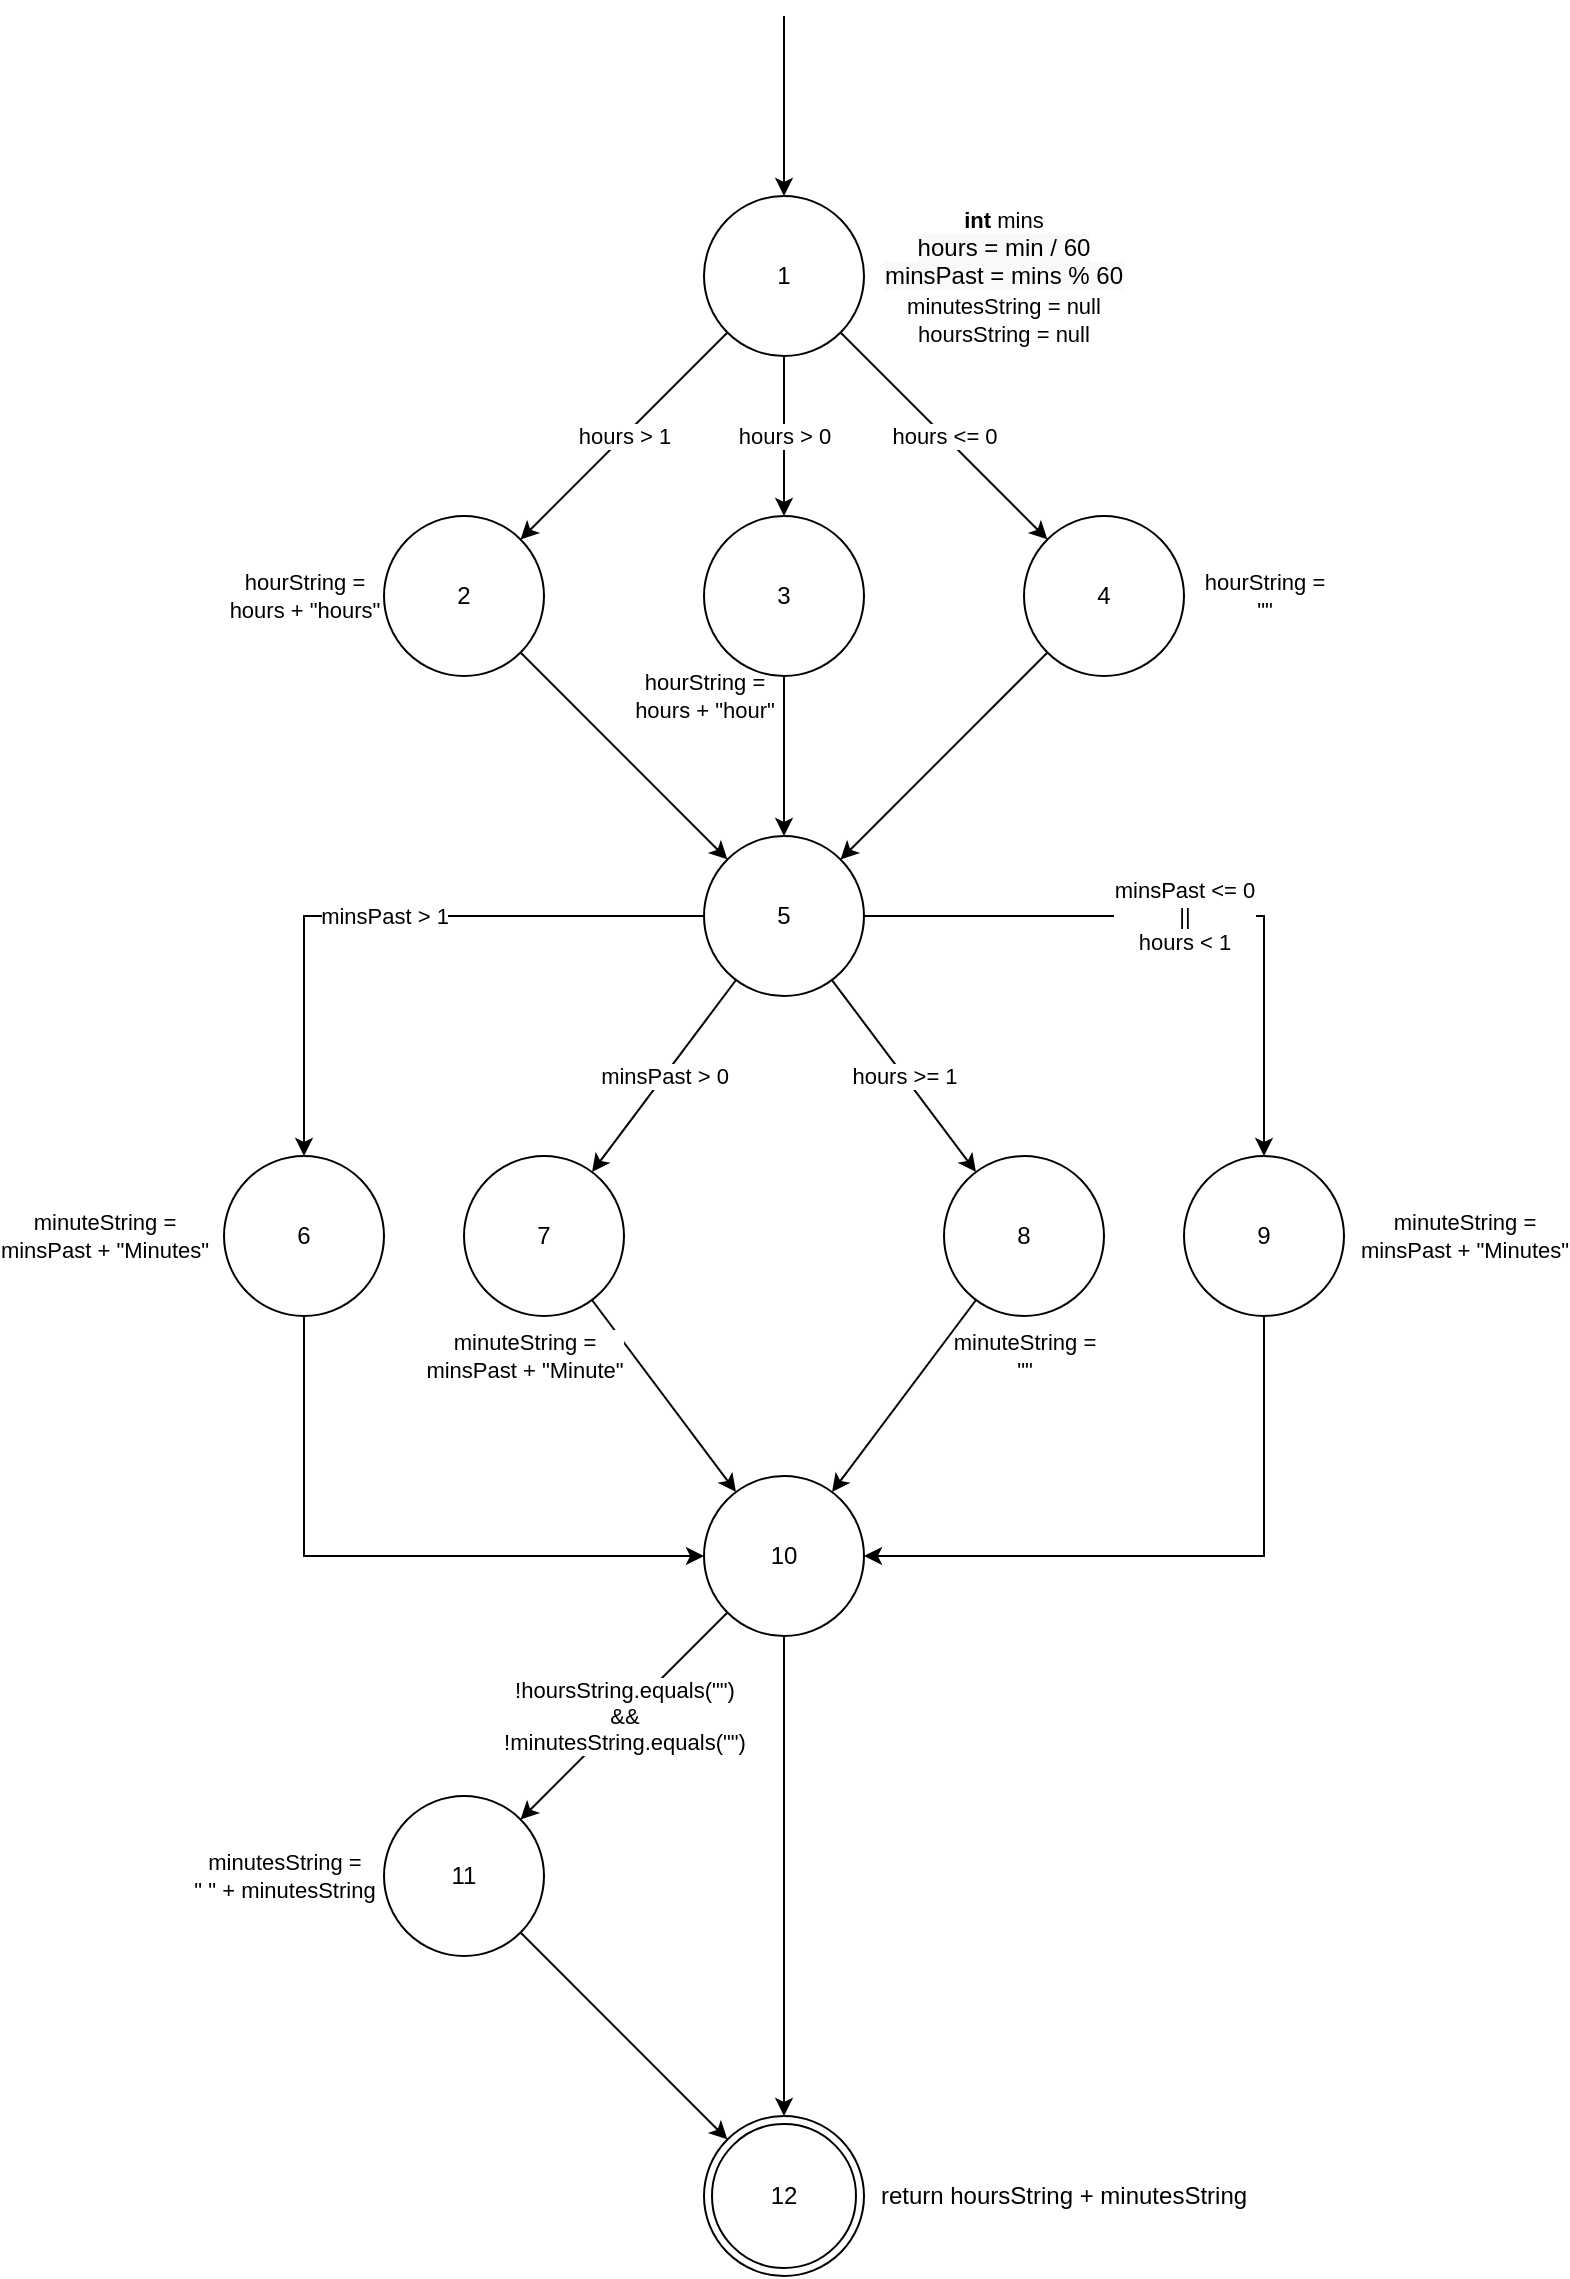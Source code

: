 <mxfile version="14.4.4" type="github">
  <diagram id="soXnBCgZx24ZNJJZUYAm" name="Page-1">
    <mxGraphModel dx="1422" dy="747" grid="1" gridSize="10" guides="1" tooltips="1" connect="1" arrows="1" fold="1" page="1" pageScale="1" pageWidth="827" pageHeight="1169" math="0" shadow="0">
      <root>
        <mxCell id="0" />
        <mxCell id="1" parent="0" />
        <mxCell id="wIiQLc5AUW_qyTt2X6kA-1" value="hours &amp;gt; 1" style="rounded=0;orthogonalLoop=1;jettySize=auto;html=1;" parent="1" source="wIiQLc5AUW_qyTt2X6kA-4" target="wIiQLc5AUW_qyTt2X6kA-6" edge="1">
          <mxGeometry relative="1" as="geometry" />
        </mxCell>
        <mxCell id="wIiQLc5AUW_qyTt2X6kA-2" value="hours &amp;gt; 0" style="edgeStyle=none;rounded=0;orthogonalLoop=1;jettySize=auto;html=1;" parent="1" source="wIiQLc5AUW_qyTt2X6kA-4" target="wIiQLc5AUW_qyTt2X6kA-8" edge="1">
          <mxGeometry relative="1" as="geometry" />
        </mxCell>
        <mxCell id="wIiQLc5AUW_qyTt2X6kA-3" value="hours &amp;lt;= 0" style="edgeStyle=none;rounded=0;orthogonalLoop=1;jettySize=auto;html=1;" parent="1" source="wIiQLc5AUW_qyTt2X6kA-4" target="wIiQLc5AUW_qyTt2X6kA-10" edge="1">
          <mxGeometry relative="1" as="geometry" />
        </mxCell>
        <mxCell id="wIiQLc5AUW_qyTt2X6kA-4" value="1" style="ellipse;whiteSpace=wrap;html=1;aspect=fixed;" parent="1" vertex="1">
          <mxGeometry x="380" y="100" width="80" height="80" as="geometry" />
        </mxCell>
        <mxCell id="wIiQLc5AUW_qyTt2X6kA-5" value="&lt;span style=&quot;font-family: &amp;#34;helvetica&amp;#34;&quot;&gt;hourString =&lt;/span&gt;&lt;br style=&quot;background-color: rgb(248 , 249 , 250) ; font-family: &amp;#34;helvetica&amp;#34;&quot;&gt;&lt;span style=&quot;font-family: &amp;#34;helvetica&amp;#34;&quot;&gt;hours + &quot;hours&quot;&lt;/span&gt;" style="edgeStyle=none;rounded=0;orthogonalLoop=1;jettySize=auto;html=1;" parent="1" source="wIiQLc5AUW_qyTt2X6kA-6" target="wIiQLc5AUW_qyTt2X6kA-16" edge="1">
          <mxGeometry x="-1" y="-112" relative="1" as="geometry">
            <mxPoint x="-29" y="-107" as="offset" />
          </mxGeometry>
        </mxCell>
        <mxCell id="wIiQLc5AUW_qyTt2X6kA-6" value="2" style="ellipse;whiteSpace=wrap;html=1;aspect=fixed;" parent="1" vertex="1">
          <mxGeometry x="220" y="260" width="80" height="80" as="geometry" />
        </mxCell>
        <mxCell id="wIiQLc5AUW_qyTt2X6kA-7" value="hourString =&lt;br&gt;hours + &quot;hour&quot;" style="edgeStyle=none;rounded=0;orthogonalLoop=1;jettySize=auto;html=1;" parent="1" source="wIiQLc5AUW_qyTt2X6kA-8" target="wIiQLc5AUW_qyTt2X6kA-16" edge="1">
          <mxGeometry x="-0.75" y="-40" relative="1" as="geometry">
            <mxPoint as="offset" />
          </mxGeometry>
        </mxCell>
        <mxCell id="wIiQLc5AUW_qyTt2X6kA-8" value="3" style="ellipse;whiteSpace=wrap;html=1;aspect=fixed;" parent="1" vertex="1">
          <mxGeometry x="380" y="260" width="80" height="80" as="geometry" />
        </mxCell>
        <mxCell id="wIiQLc5AUW_qyTt2X6kA-9" value="&lt;span style=&quot;font-family: &amp;#34;helvetica&amp;#34;&quot;&gt;hourString =&lt;/span&gt;&lt;br style=&quot;background-color: rgb(248 , 249 , 250) ; font-family: &amp;#34;helvetica&amp;#34;&quot;&gt;&lt;span style=&quot;font-family: &amp;#34;helvetica&amp;#34;&quot;&gt;&quot;&quot;&lt;/span&gt;" style="edgeStyle=none;rounded=0;orthogonalLoop=1;jettySize=auto;html=1;" parent="1" source="wIiQLc5AUW_qyTt2X6kA-10" target="wIiQLc5AUW_qyTt2X6kA-16" edge="1">
          <mxGeometry x="-1" y="112" relative="1" as="geometry">
            <mxPoint x="29" y="-107" as="offset" />
          </mxGeometry>
        </mxCell>
        <mxCell id="wIiQLc5AUW_qyTt2X6kA-10" value="4" style="ellipse;whiteSpace=wrap;html=1;aspect=fixed;" parent="1" vertex="1">
          <mxGeometry x="540" y="260" width="80" height="80" as="geometry" />
        </mxCell>
        <mxCell id="wIiQLc5AUW_qyTt2X6kA-11" value="" style="endArrow=classic;html=1;entryX=0.5;entryY=0;entryDx=0;entryDy=0;" parent="1" target="wIiQLc5AUW_qyTt2X6kA-4" edge="1">
          <mxGeometry x="-0.111" width="50" height="50" relative="1" as="geometry">
            <mxPoint x="420" y="10" as="sourcePoint" />
            <mxPoint x="340" y="80" as="targetPoint" />
            <mxPoint as="offset" />
          </mxGeometry>
        </mxCell>
        <mxCell id="wIiQLc5AUW_qyTt2X6kA-12" value="hours &amp;gt;= 1" style="edgeStyle=none;rounded=0;orthogonalLoop=1;jettySize=auto;html=1;" parent="1" source="wIiQLc5AUW_qyTt2X6kA-16" target="wIiQLc5AUW_qyTt2X6kA-22" edge="1">
          <mxGeometry relative="1" as="geometry" />
        </mxCell>
        <mxCell id="wIiQLc5AUW_qyTt2X6kA-13" value="minsPast &amp;lt;= 0&lt;br&gt;||&lt;br&gt;hours &amp;lt; 1" style="edgeStyle=orthogonalEdgeStyle;rounded=0;orthogonalLoop=1;jettySize=auto;html=1;" parent="1" source="wIiQLc5AUW_qyTt2X6kA-16" target="wIiQLc5AUW_qyTt2X6kA-24" edge="1">
          <mxGeometry relative="1" as="geometry" />
        </mxCell>
        <mxCell id="wIiQLc5AUW_qyTt2X6kA-14" value="minsPast &amp;gt; 1" style="edgeStyle=orthogonalEdgeStyle;rounded=0;orthogonalLoop=1;jettySize=auto;html=1;" parent="1" source="wIiQLc5AUW_qyTt2X6kA-16" target="wIiQLc5AUW_qyTt2X6kA-20" edge="1">
          <mxGeometry relative="1" as="geometry" />
        </mxCell>
        <mxCell id="wIiQLc5AUW_qyTt2X6kA-15" value="minsPast &amp;gt; 0" style="edgeStyle=none;rounded=0;orthogonalLoop=1;jettySize=auto;html=1;" parent="1" source="wIiQLc5AUW_qyTt2X6kA-16" target="wIiQLc5AUW_qyTt2X6kA-18" edge="1">
          <mxGeometry relative="1" as="geometry" />
        </mxCell>
        <mxCell id="wIiQLc5AUW_qyTt2X6kA-16" value="5" style="ellipse;whiteSpace=wrap;html=1;aspect=fixed;" parent="1" vertex="1">
          <mxGeometry x="380" y="420" width="80" height="80" as="geometry" />
        </mxCell>
        <mxCell id="wIiQLc5AUW_qyTt2X6kA-17" value="minuteString =&lt;br&gt;minsPast + &quot;Minute&quot;" style="edgeStyle=none;rounded=0;orthogonalLoop=1;jettySize=auto;html=1;" parent="1" source="wIiQLc5AUW_qyTt2X6kA-18" target="wIiQLc5AUW_qyTt2X6kA-27" edge="1">
          <mxGeometry x="-0.967" y="-44" relative="1" as="geometry">
            <mxPoint as="offset" />
          </mxGeometry>
        </mxCell>
        <mxCell id="wIiQLc5AUW_qyTt2X6kA-18" value="7" style="ellipse;whiteSpace=wrap;html=1;aspect=fixed;" parent="1" vertex="1">
          <mxGeometry x="260" y="580" width="80" height="80" as="geometry" />
        </mxCell>
        <mxCell id="wIiQLc5AUW_qyTt2X6kA-19" value="minuteString =&lt;br&gt;minsPast + &quot;Minutes&quot;" style="edgeStyle=orthogonalEdgeStyle;rounded=0;orthogonalLoop=1;jettySize=auto;html=1;" parent="1" source="wIiQLc5AUW_qyTt2X6kA-20" target="wIiQLc5AUW_qyTt2X6kA-27" edge="1">
          <mxGeometry x="-1" y="-108" relative="1" as="geometry">
            <Array as="points">
              <mxPoint x="180" y="780" />
            </Array>
            <mxPoint x="8" y="-40" as="offset" />
          </mxGeometry>
        </mxCell>
        <mxCell id="wIiQLc5AUW_qyTt2X6kA-20" value="6" style="ellipse;whiteSpace=wrap;html=1;aspect=fixed;" parent="1" vertex="1">
          <mxGeometry x="140" y="580" width="80" height="80" as="geometry" />
        </mxCell>
        <mxCell id="wIiQLc5AUW_qyTt2X6kA-21" value="minuteString =&lt;br&gt;&quot;&quot;" style="edgeStyle=none;rounded=0;orthogonalLoop=1;jettySize=auto;html=1;" parent="1" source="wIiQLc5AUW_qyTt2X6kA-22" target="wIiQLc5AUW_qyTt2X6kA-27" edge="1">
          <mxGeometry x="-0.867" y="36" relative="1" as="geometry">
            <mxPoint as="offset" />
          </mxGeometry>
        </mxCell>
        <mxCell id="wIiQLc5AUW_qyTt2X6kA-22" value="8" style="ellipse;whiteSpace=wrap;html=1;aspect=fixed;" parent="1" vertex="1">
          <mxGeometry x="500" y="580" width="80" height="80" as="geometry" />
        </mxCell>
        <mxCell id="wIiQLc5AUW_qyTt2X6kA-23" value="&lt;span&gt;minuteString =&lt;/span&gt;&lt;br style=&quot;background-color: rgb(248 , 249 , 250)&quot;&gt;&lt;span&gt;minsPast + &quot;Minutes&quot;&lt;/span&gt;" style="edgeStyle=orthogonalEdgeStyle;rounded=0;orthogonalLoop=1;jettySize=auto;html=1;" parent="1" source="wIiQLc5AUW_qyTt2X6kA-24" target="wIiQLc5AUW_qyTt2X6kA-27" edge="1">
          <mxGeometry x="-1" y="108" relative="1" as="geometry">
            <Array as="points">
              <mxPoint x="660" y="780" />
            </Array>
            <mxPoint x="-8" y="-40" as="offset" />
          </mxGeometry>
        </mxCell>
        <mxCell id="wIiQLc5AUW_qyTt2X6kA-24" value="9" style="ellipse;whiteSpace=wrap;html=1;aspect=fixed;" parent="1" vertex="1">
          <mxGeometry x="620" y="580" width="80" height="80" as="geometry" />
        </mxCell>
        <mxCell id="wIiQLc5AUW_qyTt2X6kA-25" value="!hoursString.equals(&quot;&quot;)&lt;br&gt;&amp;amp;&amp;amp;&lt;br&gt;!minutesString.equals(&quot;&quot;)" style="rounded=0;orthogonalLoop=1;jettySize=auto;html=1;" parent="1" source="wIiQLc5AUW_qyTt2X6kA-27" target="wIiQLc5AUW_qyTt2X6kA-29" edge="1">
          <mxGeometry relative="1" as="geometry" />
        </mxCell>
        <mxCell id="wIiQLc5AUW_qyTt2X6kA-26" style="edgeStyle=none;rounded=0;orthogonalLoop=1;jettySize=auto;html=1;" parent="1" source="wIiQLc5AUW_qyTt2X6kA-27" target="wIiQLc5AUW_qyTt2X6kA-30" edge="1">
          <mxGeometry relative="1" as="geometry" />
        </mxCell>
        <mxCell id="wIiQLc5AUW_qyTt2X6kA-27" value="10" style="ellipse;whiteSpace=wrap;html=1;aspect=fixed;" parent="1" vertex="1">
          <mxGeometry x="380" y="740" width="80" height="80" as="geometry" />
        </mxCell>
        <mxCell id="wIiQLc5AUW_qyTt2X6kA-28" value="minutesString =&lt;br&gt;&quot; &quot; + minutesString" style="edgeStyle=none;rounded=0;orthogonalLoop=1;jettySize=auto;html=1;" parent="1" source="wIiQLc5AUW_qyTt2X6kA-29" target="wIiQLc5AUW_qyTt2X6kA-30" edge="1">
          <mxGeometry x="-1" y="-122" relative="1" as="geometry">
            <mxPoint x="-32" y="-115" as="offset" />
          </mxGeometry>
        </mxCell>
        <mxCell id="wIiQLc5AUW_qyTt2X6kA-29" value="11" style="ellipse;whiteSpace=wrap;html=1;aspect=fixed;" parent="1" vertex="1">
          <mxGeometry x="220" y="900" width="80" height="80" as="geometry" />
        </mxCell>
        <mxCell id="wIiQLc5AUW_qyTt2X6kA-30" value="12" style="ellipse;shape=doubleEllipse;whiteSpace=wrap;html=1;aspect=fixed;" parent="1" vertex="1">
          <mxGeometry x="380" y="1060" width="80" height="80" as="geometry" />
        </mxCell>
        <mxCell id="wIiQLc5AUW_qyTt2X6kA-31" value="return hoursString + minutesString" style="text;html=1;strokeColor=none;fillColor=none;align=center;verticalAlign=middle;whiteSpace=wrap;rounded=0;" parent="1" vertex="1">
          <mxGeometry x="460" y="1090" width="200" height="20" as="geometry" />
        </mxCell>
        <mxCell id="Ah2nOq2sPgrQbMfKl9Oh-1" value="&#xa;&#xa;&lt;b style=&quot;color: rgb(0, 0, 0); font-family: helvetica; font-size: 11px; font-style: normal; letter-spacing: normal; text-align: center; text-indent: 0px; text-transform: none; word-spacing: 0px;&quot;&gt;int&lt;span&gt;&amp;nbsp;&lt;/span&gt;&lt;/b&gt;&lt;span style=&quot;color: rgb(0, 0, 0); font-family: helvetica; font-size: 11px; font-style: normal; font-weight: 400; letter-spacing: normal; text-align: center; text-indent: 0px; text-transform: none; word-spacing: 0px; background-color: rgb(255, 255, 255); display: inline; float: none;&quot;&gt;mins&lt;/span&gt;&lt;br style=&quot;color: rgb(0, 0, 0); font-family: helvetica; font-size: 11px; font-style: normal; font-weight: 400; letter-spacing: normal; text-align: center; text-indent: 0px; text-transform: none; word-spacing: 0px;&quot;&gt;&lt;span style=&quot;color: rgb(0, 0, 0); font-family: helvetica; font-style: normal; font-weight: 400; letter-spacing: normal; text-align: center; text-indent: 0px; text-transform: none; word-spacing: 0px; font-size: 12px; background-color: rgb(248, 249, 250);&quot;&gt;hours = min / 60&lt;/span&gt;&lt;br style=&quot;color: rgb(0, 0, 0); font-family: helvetica; font-style: normal; font-weight: 400; letter-spacing: normal; text-align: center; text-indent: 0px; text-transform: none; word-spacing: 0px; font-size: 12px; background-color: rgb(248, 249, 250);&quot;&gt;&lt;span style=&quot;color: rgb(0, 0, 0); font-family: helvetica; font-style: normal; font-weight: 400; letter-spacing: normal; text-align: center; text-indent: 0px; text-transform: none; word-spacing: 0px; font-size: 12px; background-color: rgb(248, 249, 250);&quot;&gt;minsPast = mins % 60&lt;br&gt;&lt;/span&gt;&lt;span style=&quot;color: rgb(0, 0, 0); font-family: helvetica; font-size: 11px; font-style: normal; font-weight: 400; letter-spacing: normal; text-align: center; text-indent: 0px; text-transform: none; word-spacing: 0px; background-color: rgb(255, 255, 255); display: inline; float: none;&quot;&gt;minutesString = null&lt;/span&gt;&lt;br style=&quot;color: rgb(0, 0, 0); font-family: helvetica; font-size: 11px; font-style: normal; font-weight: 400; letter-spacing: normal; text-align: center; text-indent: 0px; text-transform: none; word-spacing: 0px;&quot;&gt;&lt;span style=&quot;color: rgb(0, 0, 0); font-family: helvetica; font-size: 11px; font-style: normal; font-weight: 400; letter-spacing: normal; text-align: center; text-indent: 0px; text-transform: none; word-spacing: 0px; background-color: rgb(255, 255, 255); display: inline; float: none;&quot;&gt;hoursString = null&lt;/span&gt;&#xa;&#xa;" style="text;html=1;strokeColor=none;fillColor=none;align=center;verticalAlign=middle;whiteSpace=wrap;rounded=0;" vertex="1" parent="1">
          <mxGeometry x="440" y="90" width="180" height="100" as="geometry" />
        </mxCell>
      </root>
    </mxGraphModel>
  </diagram>
</mxfile>
